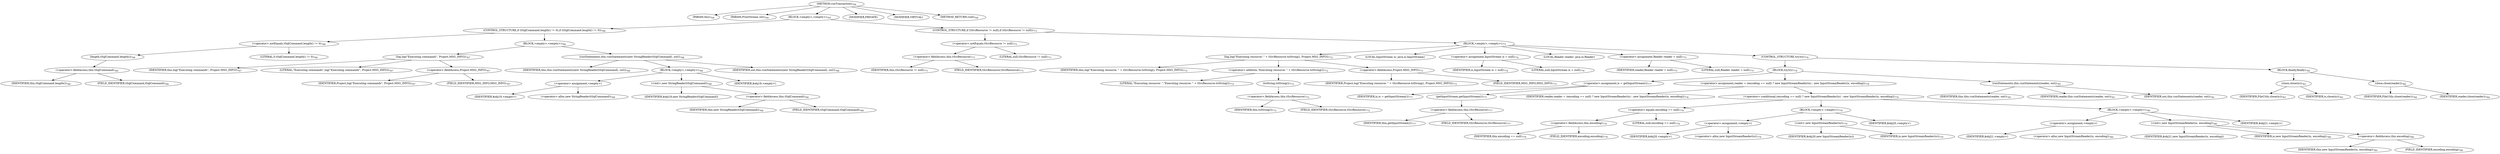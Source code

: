 digraph "runTransaction" {  
"1408" [label = <(METHOD,runTransaction)<SUB>764</SUB>> ]
"92" [label = <(PARAM,this)<SUB>764</SUB>> ]
"1409" [label = <(PARAM,PrintStream out)<SUB>764</SUB>> ]
"1410" [label = <(BLOCK,&lt;empty&gt;,&lt;empty&gt;)<SUB>765</SUB>> ]
"1411" [label = <(CONTROL_STRUCTURE,if (tSqlCommand.length() != 0),if (tSqlCommand.length() != 0))<SUB>766</SUB>> ]
"1412" [label = <(&lt;operator&gt;.notEquals,tSqlCommand.length() != 0)<SUB>766</SUB>> ]
"1413" [label = <(length,tSqlCommand.length())<SUB>766</SUB>> ]
"1414" [label = <(&lt;operator&gt;.fieldAccess,this.tSqlCommand)<SUB>766</SUB>> ]
"1415" [label = <(IDENTIFIER,this,tSqlCommand.length())<SUB>766</SUB>> ]
"1416" [label = <(FIELD_IDENTIFIER,tSqlCommand,tSqlCommand)<SUB>766</SUB>> ]
"1417" [label = <(LITERAL,0,tSqlCommand.length() != 0)<SUB>766</SUB>> ]
"1418" [label = <(BLOCK,&lt;empty&gt;,&lt;empty&gt;)<SUB>766</SUB>> ]
"1419" [label = <(log,log(&quot;Executing commands&quot;, Project.MSG_INFO))<SUB>767</SUB>> ]
"91" [label = <(IDENTIFIER,this,log(&quot;Executing commands&quot;, Project.MSG_INFO))<SUB>767</SUB>> ]
"1420" [label = <(LITERAL,&quot;Executing commands&quot;,log(&quot;Executing commands&quot;, Project.MSG_INFO))<SUB>767</SUB>> ]
"1421" [label = <(&lt;operator&gt;.fieldAccess,Project.MSG_INFO)<SUB>767</SUB>> ]
"1422" [label = <(IDENTIFIER,Project,log(&quot;Executing commands&quot;, Project.MSG_INFO))<SUB>767</SUB>> ]
"1423" [label = <(FIELD_IDENTIFIER,MSG_INFO,MSG_INFO)<SUB>767</SUB>> ]
"1424" [label = <(runStatements,this.runStatements(new StringReader(tSqlCommand), out))<SUB>768</SUB>> ]
"93" [label = <(IDENTIFIER,this,this.runStatements(new StringReader(tSqlCommand), out))<SUB>768</SUB>> ]
"1425" [label = <(BLOCK,&lt;empty&gt;,&lt;empty&gt;)<SUB>768</SUB>> ]
"1426" [label = <(&lt;operator&gt;.assignment,&lt;empty&gt;)> ]
"1427" [label = <(IDENTIFIER,$obj19,&lt;empty&gt;)> ]
"1428" [label = <(&lt;operator&gt;.alloc,new StringReader(tSqlCommand))<SUB>768</SUB>> ]
"1429" [label = <(&lt;init&gt;,new StringReader(tSqlCommand))<SUB>768</SUB>> ]
"1430" [label = <(IDENTIFIER,$obj19,new StringReader(tSqlCommand))> ]
"1431" [label = <(&lt;operator&gt;.fieldAccess,this.tSqlCommand)<SUB>768</SUB>> ]
"1432" [label = <(IDENTIFIER,this,new StringReader(tSqlCommand))<SUB>768</SUB>> ]
"1433" [label = <(FIELD_IDENTIFIER,tSqlCommand,tSqlCommand)<SUB>768</SUB>> ]
"1434" [label = <(IDENTIFIER,$obj19,&lt;empty&gt;)> ]
"1435" [label = <(IDENTIFIER,out,this.runStatements(new StringReader(tSqlCommand), out))<SUB>768</SUB>> ]
"1436" [label = <(CONTROL_STRUCTURE,if (tSrcResource != null),if (tSrcResource != null))<SUB>771</SUB>> ]
"1437" [label = <(&lt;operator&gt;.notEquals,tSrcResource != null)<SUB>771</SUB>> ]
"1438" [label = <(&lt;operator&gt;.fieldAccess,this.tSrcResource)<SUB>771</SUB>> ]
"1439" [label = <(IDENTIFIER,this,tSrcResource != null)<SUB>771</SUB>> ]
"1440" [label = <(FIELD_IDENTIFIER,tSrcResource,tSrcResource)<SUB>771</SUB>> ]
"1441" [label = <(LITERAL,null,tSrcResource != null)<SUB>771</SUB>> ]
"1442" [label = <(BLOCK,&lt;empty&gt;,&lt;empty&gt;)<SUB>771</SUB>> ]
"1443" [label = <(log,log(&quot;Executing resource: &quot; + tSrcResource.toString(), Project.MSG_INFO))<SUB>772</SUB>> ]
"94" [label = <(IDENTIFIER,this,log(&quot;Executing resource: &quot; + tSrcResource.toString(), Project.MSG_INFO))<SUB>772</SUB>> ]
"1444" [label = <(&lt;operator&gt;.addition,&quot;Executing resource: &quot; + tSrcResource.toString())<SUB>772</SUB>> ]
"1445" [label = <(LITERAL,&quot;Executing resource: &quot;,&quot;Executing resource: &quot; + tSrcResource.toString())<SUB>772</SUB>> ]
"1446" [label = <(toString,toString())<SUB>772</SUB>> ]
"1447" [label = <(&lt;operator&gt;.fieldAccess,this.tSrcResource)<SUB>772</SUB>> ]
"1448" [label = <(IDENTIFIER,this,toString())<SUB>772</SUB>> ]
"1449" [label = <(FIELD_IDENTIFIER,tSrcResource,tSrcResource)<SUB>772</SUB>> ]
"1450" [label = <(&lt;operator&gt;.fieldAccess,Project.MSG_INFO)<SUB>773</SUB>> ]
"1451" [label = <(IDENTIFIER,Project,log(&quot;Executing resource: &quot; + tSrcResource.toString(), Project.MSG_INFO))<SUB>773</SUB>> ]
"1452" [label = <(FIELD_IDENTIFIER,MSG_INFO,MSG_INFO)<SUB>773</SUB>> ]
"1453" [label = <(LOCAL,InputStream is: java.io.InputStream)> ]
"1454" [label = <(&lt;operator&gt;.assignment,InputStream is = null)<SUB>774</SUB>> ]
"1455" [label = <(IDENTIFIER,is,InputStream is = null)<SUB>774</SUB>> ]
"1456" [label = <(LITERAL,null,InputStream is = null)<SUB>774</SUB>> ]
"1457" [label = <(LOCAL,Reader reader: java.io.Reader)> ]
"1458" [label = <(&lt;operator&gt;.assignment,Reader reader = null)<SUB>775</SUB>> ]
"1459" [label = <(IDENTIFIER,reader,Reader reader = null)<SUB>775</SUB>> ]
"1460" [label = <(LITERAL,null,Reader reader = null)<SUB>775</SUB>> ]
"1461" [label = <(CONTROL_STRUCTURE,try,try)<SUB>776</SUB>> ]
"1462" [label = <(BLOCK,try,try)<SUB>776</SUB>> ]
"1463" [label = <(&lt;operator&gt;.assignment,is = getInputStream())<SUB>777</SUB>> ]
"1464" [label = <(IDENTIFIER,is,is = getInputStream())<SUB>777</SUB>> ]
"1465" [label = <(getInputStream,getInputStream())<SUB>777</SUB>> ]
"1466" [label = <(&lt;operator&gt;.fieldAccess,this.tSrcResource)<SUB>777</SUB>> ]
"1467" [label = <(IDENTIFIER,this,getInputStream())<SUB>777</SUB>> ]
"1468" [label = <(FIELD_IDENTIFIER,tSrcResource,tSrcResource)<SUB>777</SUB>> ]
"1469" [label = <(&lt;operator&gt;.assignment,reader = (encoding == null) ? new InputStreamReader(is) : new InputStreamReader(is, encoding))<SUB>778</SUB>> ]
"1470" [label = <(IDENTIFIER,reader,reader = (encoding == null) ? new InputStreamReader(is) : new InputStreamReader(is, encoding))<SUB>778</SUB>> ]
"1471" [label = <(&lt;operator&gt;.conditional,(encoding == null) ? new InputStreamReader(is) : new InputStreamReader(is, encoding))<SUB>779</SUB>> ]
"1472" [label = <(&lt;operator&gt;.equals,encoding == null)<SUB>779</SUB>> ]
"1473" [label = <(&lt;operator&gt;.fieldAccess,this.encoding)<SUB>779</SUB>> ]
"1474" [label = <(IDENTIFIER,this,encoding == null)<SUB>779</SUB>> ]
"1475" [label = <(FIELD_IDENTIFIER,encoding,encoding)<SUB>779</SUB>> ]
"1476" [label = <(LITERAL,null,encoding == null)<SUB>779</SUB>> ]
"1477" [label = <(BLOCK,&lt;empty&gt;,&lt;empty&gt;)<SUB>779</SUB>> ]
"1478" [label = <(&lt;operator&gt;.assignment,&lt;empty&gt;)> ]
"1479" [label = <(IDENTIFIER,$obj20,&lt;empty&gt;)> ]
"1480" [label = <(&lt;operator&gt;.alloc,new InputStreamReader(is))<SUB>779</SUB>> ]
"1481" [label = <(&lt;init&gt;,new InputStreamReader(is))<SUB>779</SUB>> ]
"1482" [label = <(IDENTIFIER,$obj20,new InputStreamReader(is))> ]
"1483" [label = <(IDENTIFIER,is,new InputStreamReader(is))<SUB>779</SUB>> ]
"1484" [label = <(IDENTIFIER,$obj20,&lt;empty&gt;)> ]
"1485" [label = <(BLOCK,&lt;empty&gt;,&lt;empty&gt;)<SUB>780</SUB>> ]
"1486" [label = <(&lt;operator&gt;.assignment,&lt;empty&gt;)> ]
"1487" [label = <(IDENTIFIER,$obj21,&lt;empty&gt;)> ]
"1488" [label = <(&lt;operator&gt;.alloc,new InputStreamReader(is, encoding))<SUB>780</SUB>> ]
"1489" [label = <(&lt;init&gt;,new InputStreamReader(is, encoding))<SUB>780</SUB>> ]
"1490" [label = <(IDENTIFIER,$obj21,new InputStreamReader(is, encoding))> ]
"1491" [label = <(IDENTIFIER,is,new InputStreamReader(is, encoding))<SUB>780</SUB>> ]
"1492" [label = <(&lt;operator&gt;.fieldAccess,this.encoding)<SUB>780</SUB>> ]
"1493" [label = <(IDENTIFIER,this,new InputStreamReader(is, encoding))<SUB>780</SUB>> ]
"1494" [label = <(FIELD_IDENTIFIER,encoding,encoding)<SUB>780</SUB>> ]
"1495" [label = <(IDENTIFIER,$obj21,&lt;empty&gt;)> ]
"1496" [label = <(runStatements,this.runStatements(reader, out))<SUB>781</SUB>> ]
"95" [label = <(IDENTIFIER,this,this.runStatements(reader, out))<SUB>781</SUB>> ]
"1497" [label = <(IDENTIFIER,reader,this.runStatements(reader, out))<SUB>781</SUB>> ]
"1498" [label = <(IDENTIFIER,out,this.runStatements(reader, out))<SUB>781</SUB>> ]
"1499" [label = <(BLOCK,finally,finally)<SUB>782</SUB>> ]
"1500" [label = <(close,close(is))<SUB>783</SUB>> ]
"1501" [label = <(IDENTIFIER,FileUtils,close(is))<SUB>783</SUB>> ]
"1502" [label = <(IDENTIFIER,is,close(is))<SUB>783</SUB>> ]
"1503" [label = <(close,close(reader))<SUB>784</SUB>> ]
"1504" [label = <(IDENTIFIER,FileUtils,close(reader))<SUB>784</SUB>> ]
"1505" [label = <(IDENTIFIER,reader,close(reader))<SUB>784</SUB>> ]
"1506" [label = <(MODIFIER,PRIVATE)> ]
"1507" [label = <(MODIFIER,VIRTUAL)> ]
"1508" [label = <(METHOD_RETURN,void)<SUB>764</SUB>> ]
  "1408" -> "92" 
  "1408" -> "1409" 
  "1408" -> "1410" 
  "1408" -> "1506" 
  "1408" -> "1507" 
  "1408" -> "1508" 
  "1410" -> "1411" 
  "1410" -> "1436" 
  "1411" -> "1412" 
  "1411" -> "1418" 
  "1412" -> "1413" 
  "1412" -> "1417" 
  "1413" -> "1414" 
  "1414" -> "1415" 
  "1414" -> "1416" 
  "1418" -> "1419" 
  "1418" -> "1424" 
  "1419" -> "91" 
  "1419" -> "1420" 
  "1419" -> "1421" 
  "1421" -> "1422" 
  "1421" -> "1423" 
  "1424" -> "93" 
  "1424" -> "1425" 
  "1424" -> "1435" 
  "1425" -> "1426" 
  "1425" -> "1429" 
  "1425" -> "1434" 
  "1426" -> "1427" 
  "1426" -> "1428" 
  "1429" -> "1430" 
  "1429" -> "1431" 
  "1431" -> "1432" 
  "1431" -> "1433" 
  "1436" -> "1437" 
  "1436" -> "1442" 
  "1437" -> "1438" 
  "1437" -> "1441" 
  "1438" -> "1439" 
  "1438" -> "1440" 
  "1442" -> "1443" 
  "1442" -> "1453" 
  "1442" -> "1454" 
  "1442" -> "1457" 
  "1442" -> "1458" 
  "1442" -> "1461" 
  "1443" -> "94" 
  "1443" -> "1444" 
  "1443" -> "1450" 
  "1444" -> "1445" 
  "1444" -> "1446" 
  "1446" -> "1447" 
  "1447" -> "1448" 
  "1447" -> "1449" 
  "1450" -> "1451" 
  "1450" -> "1452" 
  "1454" -> "1455" 
  "1454" -> "1456" 
  "1458" -> "1459" 
  "1458" -> "1460" 
  "1461" -> "1462" 
  "1461" -> "1499" 
  "1462" -> "1463" 
  "1462" -> "1469" 
  "1462" -> "1496" 
  "1463" -> "1464" 
  "1463" -> "1465" 
  "1465" -> "1466" 
  "1466" -> "1467" 
  "1466" -> "1468" 
  "1469" -> "1470" 
  "1469" -> "1471" 
  "1471" -> "1472" 
  "1471" -> "1477" 
  "1471" -> "1485" 
  "1472" -> "1473" 
  "1472" -> "1476" 
  "1473" -> "1474" 
  "1473" -> "1475" 
  "1477" -> "1478" 
  "1477" -> "1481" 
  "1477" -> "1484" 
  "1478" -> "1479" 
  "1478" -> "1480" 
  "1481" -> "1482" 
  "1481" -> "1483" 
  "1485" -> "1486" 
  "1485" -> "1489" 
  "1485" -> "1495" 
  "1486" -> "1487" 
  "1486" -> "1488" 
  "1489" -> "1490" 
  "1489" -> "1491" 
  "1489" -> "1492" 
  "1492" -> "1493" 
  "1492" -> "1494" 
  "1496" -> "95" 
  "1496" -> "1497" 
  "1496" -> "1498" 
  "1499" -> "1500" 
  "1499" -> "1503" 
  "1500" -> "1501" 
  "1500" -> "1502" 
  "1503" -> "1504" 
  "1503" -> "1505" 
}
